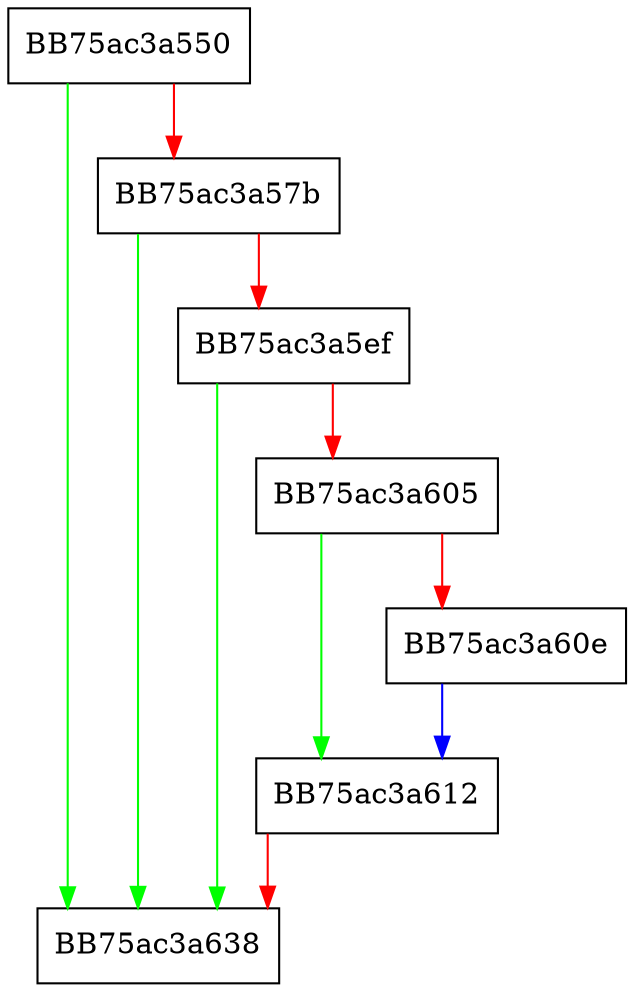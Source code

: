 digraph FindNext {
  node [shape="box"];
  graph [splines=ortho];
  BB75ac3a550 -> BB75ac3a638 [color="green"];
  BB75ac3a550 -> BB75ac3a57b [color="red"];
  BB75ac3a57b -> BB75ac3a638 [color="green"];
  BB75ac3a57b -> BB75ac3a5ef [color="red"];
  BB75ac3a5ef -> BB75ac3a638 [color="green"];
  BB75ac3a5ef -> BB75ac3a605 [color="red"];
  BB75ac3a605 -> BB75ac3a612 [color="green"];
  BB75ac3a605 -> BB75ac3a60e [color="red"];
  BB75ac3a60e -> BB75ac3a612 [color="blue"];
  BB75ac3a612 -> BB75ac3a638 [color="red"];
}